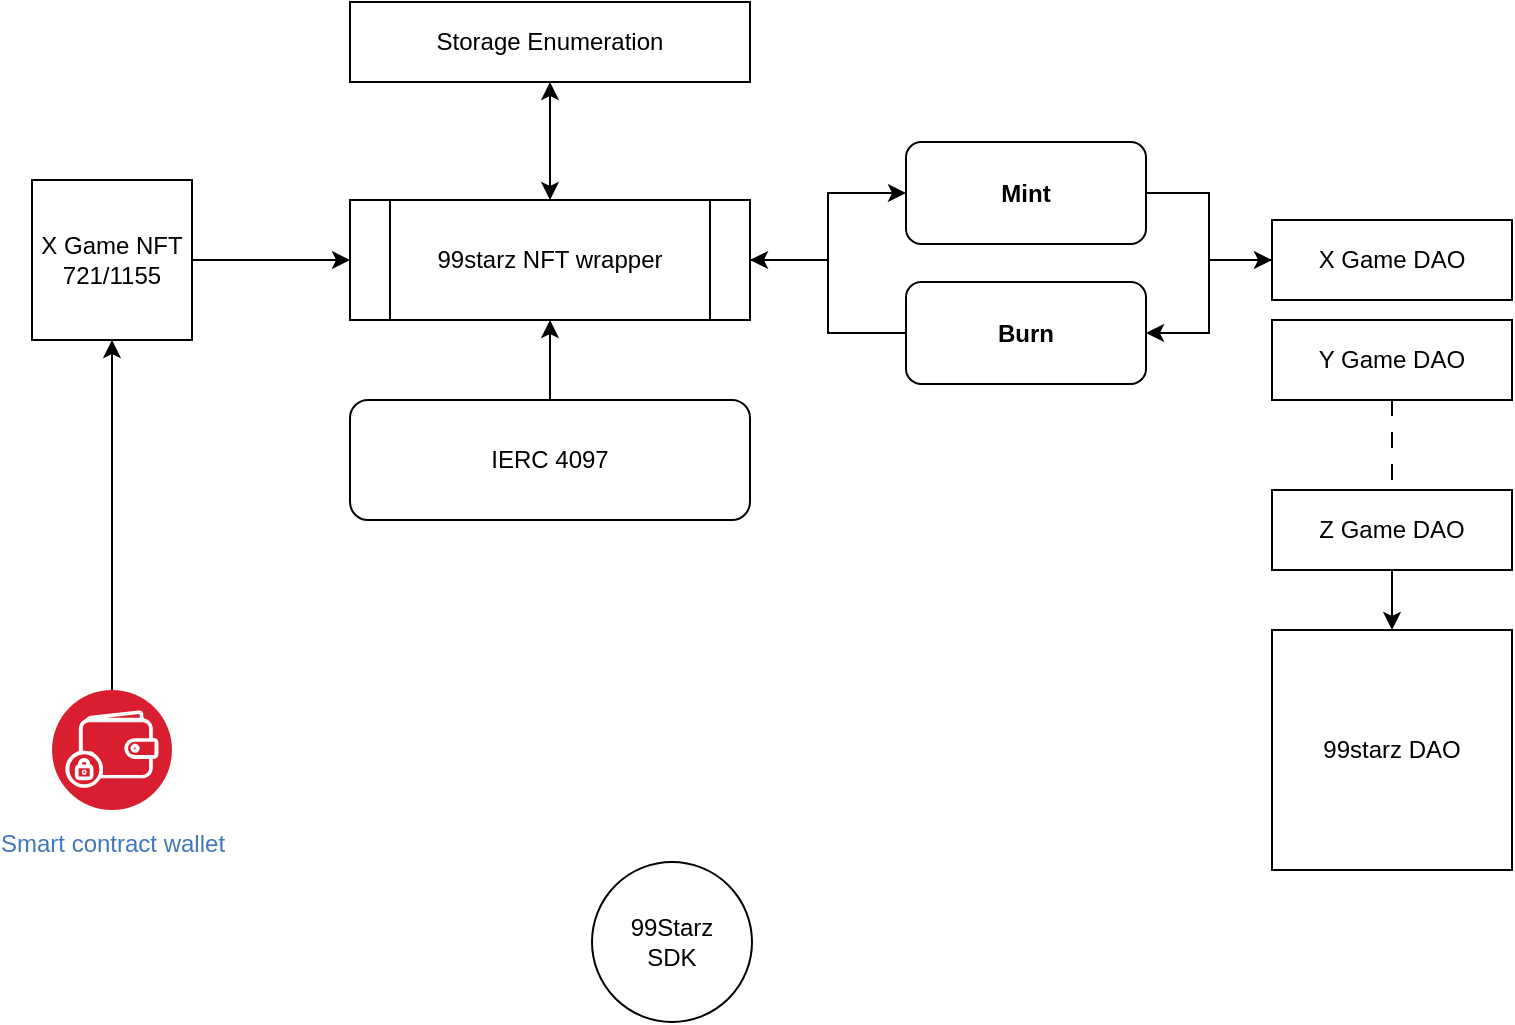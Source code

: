 <mxfile version="23.1.5" type="github">
  <diagram name="Page-1" id="VG9prOFa8QgIFDCGZgP3">
    <mxGraphModel dx="936" dy="474" grid="1" gridSize="10" guides="1" tooltips="1" connect="1" arrows="1" fold="1" page="1" pageScale="1" pageWidth="850" pageHeight="1100" math="0" shadow="0">
      <root>
        <mxCell id="0" />
        <mxCell id="1" parent="0" />
        <mxCell id="CwHaMfXqF2rZw4a0Jr2v-1" value="99Starz &lt;br&gt;SDK" style="ellipse;whiteSpace=wrap;html=1;aspect=fixed;" vertex="1" parent="1">
          <mxGeometry x="400" y="470" width="80" height="80" as="geometry" />
        </mxCell>
        <mxCell id="CwHaMfXqF2rZw4a0Jr2v-20" style="edgeStyle=orthogonalEdgeStyle;rounded=0;orthogonalLoop=1;jettySize=auto;html=1;" edge="1" parent="1" source="CwHaMfXqF2rZw4a0Jr2v-2" target="CwHaMfXqF2rZw4a0Jr2v-15">
          <mxGeometry relative="1" as="geometry" />
        </mxCell>
        <mxCell id="CwHaMfXqF2rZw4a0Jr2v-2" value="X Game NFT&lt;br&gt;721/1155" style="whiteSpace=wrap;html=1;aspect=fixed;" vertex="1" parent="1">
          <mxGeometry x="120" y="129" width="80" height="80" as="geometry" />
        </mxCell>
        <mxCell id="CwHaMfXqF2rZw4a0Jr2v-4" value="" style="edgeStyle=orthogonalEdgeStyle;rounded=0;orthogonalLoop=1;jettySize=auto;html=1;" edge="1" parent="1" source="CwHaMfXqF2rZw4a0Jr2v-3" target="CwHaMfXqF2rZw4a0Jr2v-2">
          <mxGeometry relative="1" as="geometry" />
        </mxCell>
        <mxCell id="CwHaMfXqF2rZw4a0Jr2v-3" value="Smart contract wallet" style="image;aspect=fixed;perimeter=ellipsePerimeter;html=1;align=center;shadow=0;dashed=0;fontColor=#4277BB;labelBackgroundColor=default;fontSize=12;spacingTop=3;image=img/lib/ibm/blockchain/wallet.svg;" vertex="1" parent="1">
          <mxGeometry x="130" y="384" width="60" height="60" as="geometry" />
        </mxCell>
        <mxCell id="CwHaMfXqF2rZw4a0Jr2v-9" value="99starz DAO" style="whiteSpace=wrap;html=1;aspect=fixed;" vertex="1" parent="1">
          <mxGeometry x="740" y="354" width="120" height="120" as="geometry" />
        </mxCell>
        <mxCell id="CwHaMfXqF2rZw4a0Jr2v-14" value="" style="edgeStyle=orthogonalEdgeStyle;rounded=0;orthogonalLoop=1;jettySize=auto;html=1;" edge="1" parent="1" source="CwHaMfXqF2rZw4a0Jr2v-10" target="CwHaMfXqF2rZw4a0Jr2v-9">
          <mxGeometry relative="1" as="geometry" />
        </mxCell>
        <mxCell id="CwHaMfXqF2rZw4a0Jr2v-10" value="Z Game DAO" style="rounded=0;whiteSpace=wrap;html=1;" vertex="1" parent="1">
          <mxGeometry x="740" y="284" width="120" height="40" as="geometry" />
        </mxCell>
        <mxCell id="CwHaMfXqF2rZw4a0Jr2v-13" value="" style="edgeStyle=orthogonalEdgeStyle;rounded=0;orthogonalLoop=1;jettySize=auto;html=1;dashed=1;dashPattern=8 8;endArrow=none;endFill=0;" edge="1" parent="1" source="CwHaMfXqF2rZw4a0Jr2v-11" target="CwHaMfXqF2rZw4a0Jr2v-10">
          <mxGeometry relative="1" as="geometry" />
        </mxCell>
        <mxCell id="CwHaMfXqF2rZw4a0Jr2v-11" value="Y Game DAO" style="rounded=0;whiteSpace=wrap;html=1;" vertex="1" parent="1">
          <mxGeometry x="740" y="199" width="120" height="40" as="geometry" />
        </mxCell>
        <mxCell id="CwHaMfXqF2rZw4a0Jr2v-26" style="edgeStyle=orthogonalEdgeStyle;rounded=0;orthogonalLoop=1;jettySize=auto;html=1;" edge="1" parent="1" source="CwHaMfXqF2rZw4a0Jr2v-12" target="CwHaMfXqF2rZw4a0Jr2v-23">
          <mxGeometry relative="1" as="geometry" />
        </mxCell>
        <mxCell id="CwHaMfXqF2rZw4a0Jr2v-12" value="X Game DAO" style="rounded=0;whiteSpace=wrap;html=1;" vertex="1" parent="1">
          <mxGeometry x="740" y="149" width="120" height="40" as="geometry" />
        </mxCell>
        <mxCell id="CwHaMfXqF2rZw4a0Jr2v-17" value="" style="edgeStyle=orthogonalEdgeStyle;rounded=0;orthogonalLoop=1;jettySize=auto;html=1;startArrow=classic;startFill=1;" edge="1" parent="1" source="CwHaMfXqF2rZw4a0Jr2v-15" target="CwHaMfXqF2rZw4a0Jr2v-16">
          <mxGeometry relative="1" as="geometry" />
        </mxCell>
        <mxCell id="CwHaMfXqF2rZw4a0Jr2v-24" style="edgeStyle=orthogonalEdgeStyle;rounded=0;orthogonalLoop=1;jettySize=auto;html=1;" edge="1" parent="1" source="CwHaMfXqF2rZw4a0Jr2v-15" target="CwHaMfXqF2rZw4a0Jr2v-22">
          <mxGeometry relative="1" as="geometry" />
        </mxCell>
        <mxCell id="CwHaMfXqF2rZw4a0Jr2v-25" style="edgeStyle=orthogonalEdgeStyle;rounded=0;orthogonalLoop=1;jettySize=auto;html=1;startArrow=classic;startFill=1;endArrow=none;endFill=0;" edge="1" parent="1" source="CwHaMfXqF2rZw4a0Jr2v-15" target="CwHaMfXqF2rZw4a0Jr2v-23">
          <mxGeometry relative="1" as="geometry" />
        </mxCell>
        <mxCell id="CwHaMfXqF2rZw4a0Jr2v-15" value="99starz NFT wrapper" style="shape=process;whiteSpace=wrap;html=1;backgroundOutline=1;" vertex="1" parent="1">
          <mxGeometry x="279" y="139" width="200" height="60" as="geometry" />
        </mxCell>
        <mxCell id="CwHaMfXqF2rZw4a0Jr2v-16" value="Storage Enumeration" style="rounded=0;whiteSpace=wrap;html=1;" vertex="1" parent="1">
          <mxGeometry x="279" y="40" width="200" height="40" as="geometry" />
        </mxCell>
        <mxCell id="CwHaMfXqF2rZw4a0Jr2v-19" value="" style="edgeStyle=orthogonalEdgeStyle;rounded=0;orthogonalLoop=1;jettySize=auto;html=1;" edge="1" parent="1" source="CwHaMfXqF2rZw4a0Jr2v-18" target="CwHaMfXqF2rZw4a0Jr2v-15">
          <mxGeometry relative="1" as="geometry" />
        </mxCell>
        <mxCell id="CwHaMfXqF2rZw4a0Jr2v-18" value="IERC 4097" style="rounded=1;whiteSpace=wrap;html=1;" vertex="1" parent="1">
          <mxGeometry x="279" y="239" width="200" height="60" as="geometry" />
        </mxCell>
        <mxCell id="CwHaMfXqF2rZw4a0Jr2v-27" style="edgeStyle=orthogonalEdgeStyle;rounded=0;orthogonalLoop=1;jettySize=auto;html=1;" edge="1" parent="1" source="CwHaMfXqF2rZw4a0Jr2v-22" target="CwHaMfXqF2rZw4a0Jr2v-12">
          <mxGeometry relative="1" as="geometry" />
        </mxCell>
        <mxCell id="CwHaMfXqF2rZw4a0Jr2v-22" value="&lt;b&gt;Mint&lt;/b&gt;" style="rounded=1;whiteSpace=wrap;html=1;" vertex="1" parent="1">
          <mxGeometry x="557" y="110" width="120" height="51" as="geometry" />
        </mxCell>
        <mxCell id="CwHaMfXqF2rZw4a0Jr2v-23" value="&lt;b&gt;Burn&lt;/b&gt;" style="rounded=1;whiteSpace=wrap;html=1;" vertex="1" parent="1">
          <mxGeometry x="557" y="180" width="120" height="51" as="geometry" />
        </mxCell>
      </root>
    </mxGraphModel>
  </diagram>
</mxfile>
